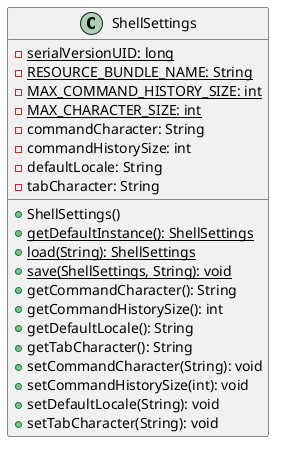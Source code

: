 @startuml

    class ShellSettings {
        {static} -serialVersionUID: long
        {static} -RESOURCE_BUNDLE_NAME: String
        {static} -MAX_COMMAND_HISTORY_SIZE: int
        {static} -MAX_CHARACTER_SIZE: int
        -commandCharacter: String
        -commandHistorySize: int
        -defaultLocale: String
        -tabCharacter: String
        +ShellSettings()
        {static} +getDefaultInstance(): ShellSettings
        {static} +load(String): ShellSettings
        {static} +save(ShellSettings, String): void
        +getCommandCharacter(): String
        +getCommandHistorySize(): int
        +getDefaultLocale(): String
        +getTabCharacter(): String
        +setCommandCharacter(String): void
        +setCommandHistorySize(int): void
        +setDefaultLocale(String): void
        +setTabCharacter(String): void
    }

@enduml
